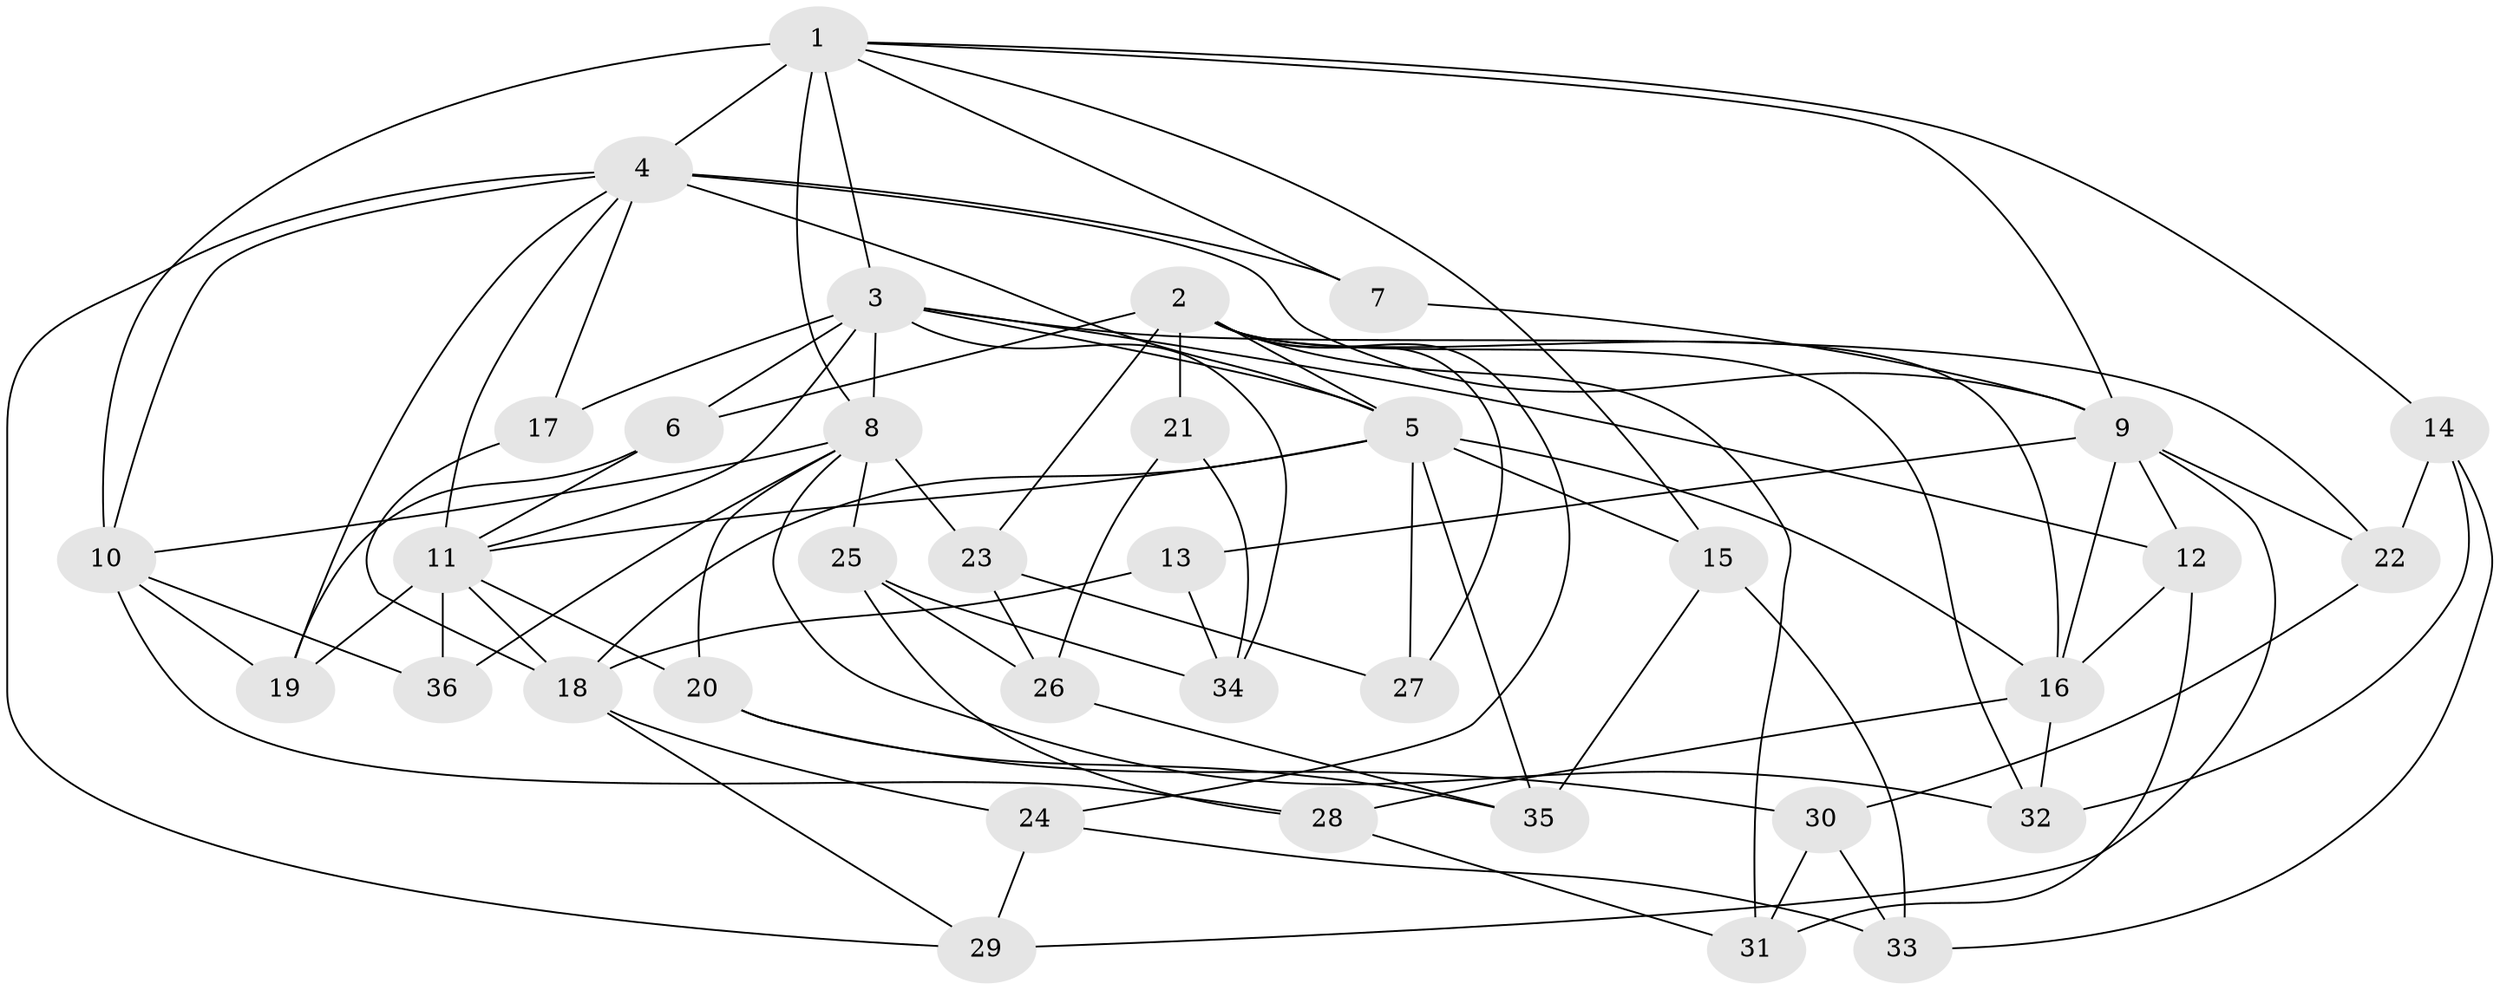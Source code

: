 // original degree distribution, {4: 1.0}
// Generated by graph-tools (version 1.1) at 2025/37/03/09/25 02:37:55]
// undirected, 36 vertices, 90 edges
graph export_dot {
graph [start="1"]
  node [color=gray90,style=filled];
  1;
  2;
  3;
  4;
  5;
  6;
  7;
  8;
  9;
  10;
  11;
  12;
  13;
  14;
  15;
  16;
  17;
  18;
  19;
  20;
  21;
  22;
  23;
  24;
  25;
  26;
  27;
  28;
  29;
  30;
  31;
  32;
  33;
  34;
  35;
  36;
  1 -- 3 [weight=1.0];
  1 -- 4 [weight=1.0];
  1 -- 7 [weight=1.0];
  1 -- 8 [weight=1.0];
  1 -- 9 [weight=1.0];
  1 -- 10 [weight=3.0];
  1 -- 14 [weight=1.0];
  1 -- 15 [weight=1.0];
  2 -- 5 [weight=1.0];
  2 -- 6 [weight=3.0];
  2 -- 16 [weight=1.0];
  2 -- 21 [weight=2.0];
  2 -- 23 [weight=1.0];
  2 -- 24 [weight=1.0];
  2 -- 27 [weight=1.0];
  2 -- 31 [weight=1.0];
  2 -- 32 [weight=1.0];
  3 -- 5 [weight=2.0];
  3 -- 6 [weight=1.0];
  3 -- 8 [weight=2.0];
  3 -- 11 [weight=1.0];
  3 -- 12 [weight=1.0];
  3 -- 17 [weight=2.0];
  3 -- 22 [weight=1.0];
  3 -- 34 [weight=1.0];
  4 -- 5 [weight=1.0];
  4 -- 7 [weight=2.0];
  4 -- 9 [weight=2.0];
  4 -- 10 [weight=1.0];
  4 -- 11 [weight=2.0];
  4 -- 17 [weight=1.0];
  4 -- 19 [weight=1.0];
  4 -- 29 [weight=1.0];
  5 -- 11 [weight=1.0];
  5 -- 15 [weight=1.0];
  5 -- 16 [weight=1.0];
  5 -- 18 [weight=2.0];
  5 -- 27 [weight=2.0];
  5 -- 35 [weight=1.0];
  6 -- 11 [weight=1.0];
  6 -- 19 [weight=1.0];
  7 -- 9 [weight=1.0];
  8 -- 10 [weight=1.0];
  8 -- 20 [weight=1.0];
  8 -- 23 [weight=1.0];
  8 -- 25 [weight=1.0];
  8 -- 32 [weight=1.0];
  8 -- 36 [weight=2.0];
  9 -- 12 [weight=1.0];
  9 -- 13 [weight=2.0];
  9 -- 16 [weight=1.0];
  9 -- 22 [weight=1.0];
  9 -- 29 [weight=1.0];
  10 -- 19 [weight=1.0];
  10 -- 28 [weight=1.0];
  10 -- 36 [weight=1.0];
  11 -- 18 [weight=2.0];
  11 -- 19 [weight=1.0];
  11 -- 20 [weight=1.0];
  11 -- 36 [weight=1.0];
  12 -- 16 [weight=1.0];
  12 -- 31 [weight=1.0];
  13 -- 18 [weight=1.0];
  13 -- 34 [weight=1.0];
  14 -- 22 [weight=1.0];
  14 -- 32 [weight=1.0];
  14 -- 33 [weight=1.0];
  15 -- 33 [weight=1.0];
  15 -- 35 [weight=1.0];
  16 -- 28 [weight=1.0];
  16 -- 32 [weight=1.0];
  17 -- 18 [weight=1.0];
  18 -- 24 [weight=1.0];
  18 -- 29 [weight=1.0];
  20 -- 30 [weight=1.0];
  20 -- 35 [weight=1.0];
  21 -- 26 [weight=1.0];
  21 -- 34 [weight=1.0];
  22 -- 30 [weight=1.0];
  23 -- 26 [weight=1.0];
  23 -- 27 [weight=1.0];
  24 -- 29 [weight=1.0];
  24 -- 33 [weight=1.0];
  25 -- 26 [weight=1.0];
  25 -- 28 [weight=1.0];
  25 -- 34 [weight=1.0];
  26 -- 35 [weight=1.0];
  28 -- 31 [weight=1.0];
  30 -- 31 [weight=1.0];
  30 -- 33 [weight=1.0];
}
